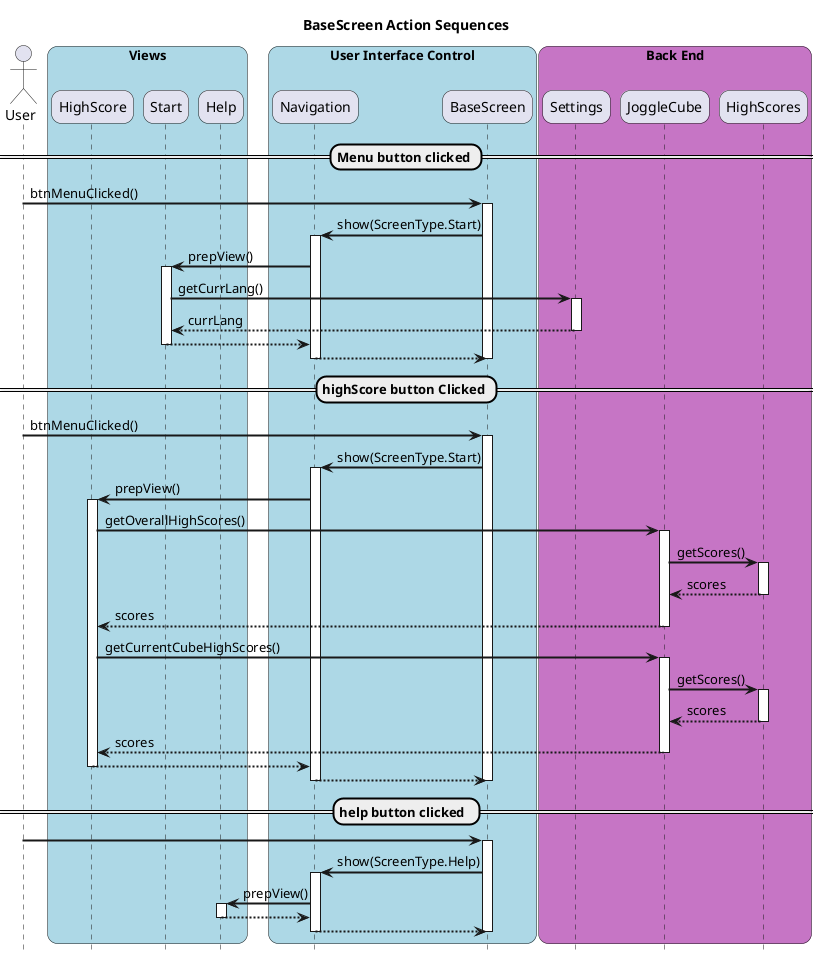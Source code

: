 @startuml
hide footbox

title BaseScreen Action Sequences

skinparam sequenceArrowThickness 2
skinparam roundcorner 20
skinparam maxmessagesize 60


actor User

box "Views" #LightBlue

participant HighScore
participant Start
participant Help

end box

box "User Interface Control" #LightBlue

participant Navigation
participant BaseScreen

end box


box "Back End" #c675c5

participant Settings
participant JoggleCube
participant HighScores
end box

== Menu button clicked ==
 User -> BaseScreen : btnMenuClicked()
 activate BaseScreen
    BaseScreen -> Navigation : show(ScreenType.Start)
    activate Navigation
        Navigation -> Start : prepView()
        activate Start
            Start -> Settings : getCurrLang()
            activate Settings
                Settings --> Start : currLang
            deactivate Settings
            Start --> Navigation
        deactivate Start
        Navigation --> BaseScreen
    deactivate Navigation
 deactivate BaseScreen

== highScore button Clicked ==

 User -> BaseScreen : btnMenuClicked()
 activate BaseScreen
    BaseScreen -> Navigation : show(ScreenType.Start)
    activate Navigation
        Navigation -> HighScore : prepView()
            activate HighScore
                HighScore -> JoggleCube : getOverallHighScores()
                activate JoggleCube
                JoggleCube -> HighScores : getScores()
                    activate HighScores
                        HighScores --> JoggleCube : scores
                    deactivate HighScores
                    JoggleCube --> HighScore : scores
                deactivate JoggleCube
                 HighScore -> JoggleCube : getCurrentCubeHighScores()
                activate JoggleCube
                    JoggleCube -> HighScores : getScores()
                    activate HighScores
                        HighScores --> JoggleCube : scores
                    deactivate HighScores
                    JoggleCube --> HighScore : scores
                deactivate JoggleCube
                HighScore --> Navigation
            deactivate HighScore
            Navigation --> BaseScreen
    deactivate Navigation
deactivate BaseScreen

== help button clicked  ==

User -> BaseScreen
activate BaseScreen
    BaseScreen -> Navigation : show(ScreenType.Help)
    activate Navigation
        Navigation -> Help : prepView()
        activate Help
            Help --> Navigation
        deactivate Help
        Navigation --> BaseScreen
    deactivate Navigation
deactivate BaseScreen

@enduml